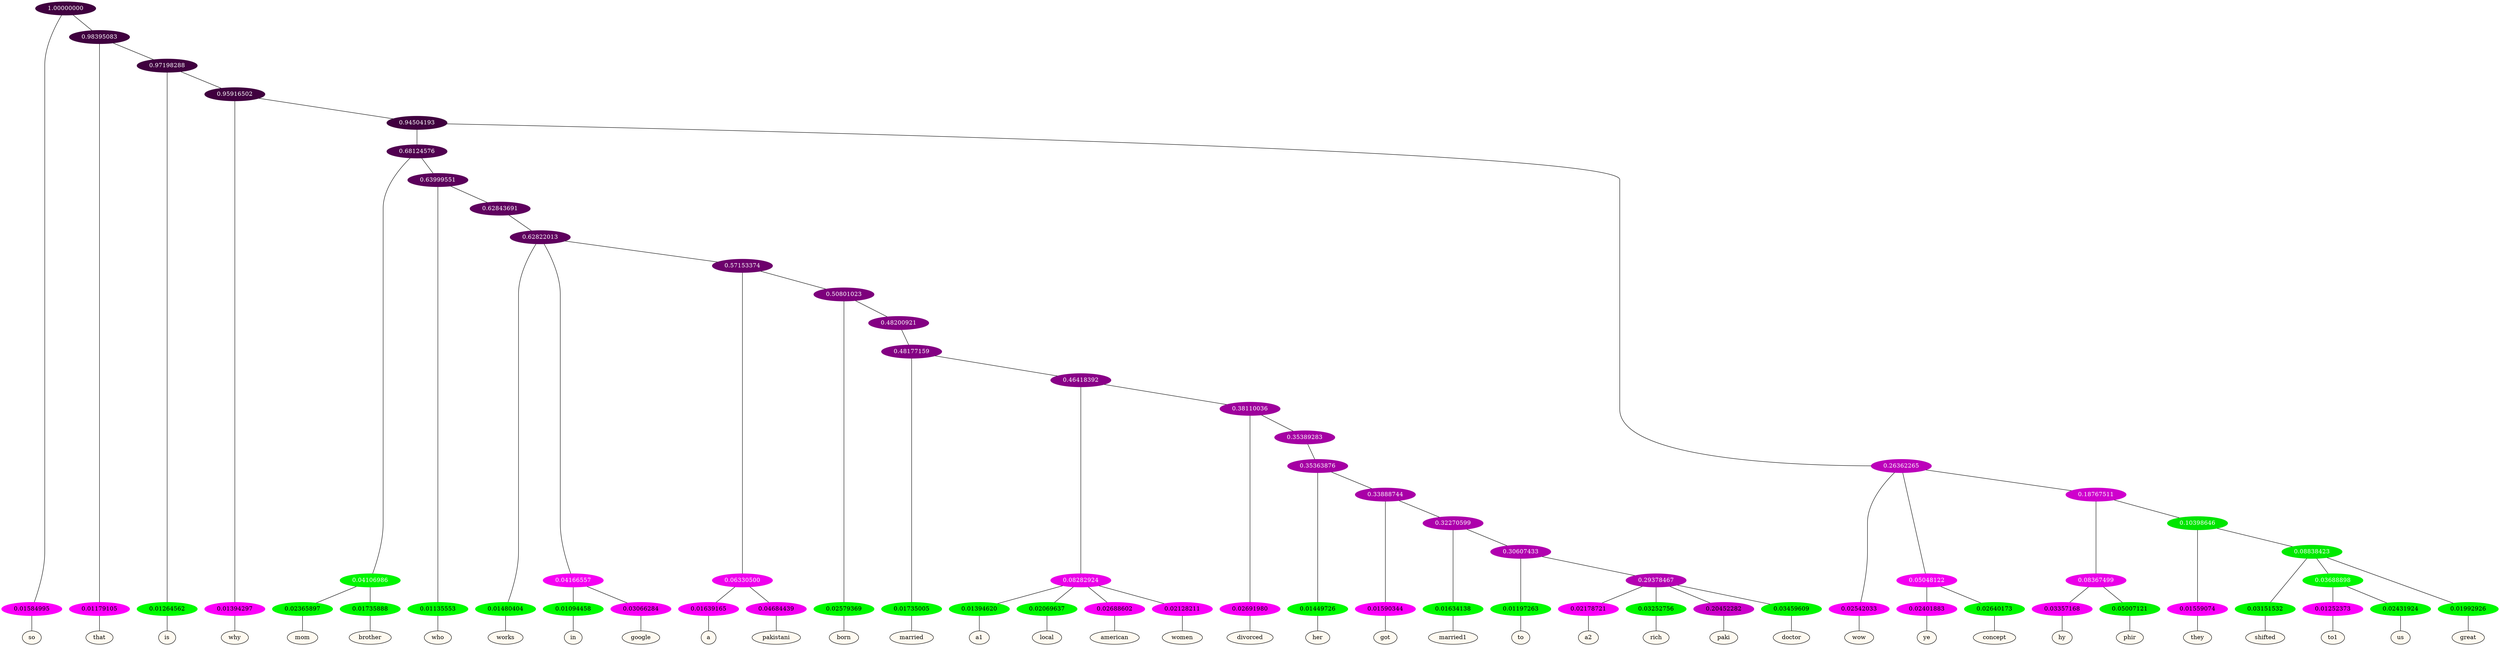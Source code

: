 graph {
	node [format=png height=0.15 nodesep=0.001 ordering=out overlap=prism overlap_scaling=0.01 ranksep=0.001 ratio=0.2 style=filled width=0.15]
	{
		rank=same
		a_w_1 [label=so color=black fillcolor=floralwhite style="filled,solid"]
		a_w_3 [label=that color=black fillcolor=floralwhite style="filled,solid"]
		a_w_5 [label=is color=black fillcolor=floralwhite style="filled,solid"]
		a_w_7 [label=why color=black fillcolor=floralwhite style="filled,solid"]
		a_w_16 [label=mom color=black fillcolor=floralwhite style="filled,solid"]
		a_w_17 [label=brother color=black fillcolor=floralwhite style="filled,solid"]
		a_w_18 [label=who color=black fillcolor=floralwhite style="filled,solid"]
		a_w_29 [label=works color=black fillcolor=floralwhite style="filled,solid"]
		a_w_35 [label=in color=black fillcolor=floralwhite style="filled,solid"]
		a_w_36 [label=google color=black fillcolor=floralwhite style="filled,solid"]
		a_w_41 [label=a color=black fillcolor=floralwhite style="filled,solid"]
		a_w_42 [label=pakistani color=black fillcolor=floralwhite style="filled,solid"]
		a_w_43 [label=born color=black fillcolor=floralwhite style="filled,solid"]
		a_w_46 [label=married color=black fillcolor=floralwhite style="filled,solid"]
		a_w_50 [label=a1 color=black fillcolor=floralwhite style="filled,solid"]
		a_w_51 [label=local color=black fillcolor=floralwhite style="filled,solid"]
		a_w_52 [label=american color=black fillcolor=floralwhite style="filled,solid"]
		a_w_53 [label=women color=black fillcolor=floralwhite style="filled,solid"]
		a_w_54 [label=divorced color=black fillcolor=floralwhite style="filled,solid"]
		a_w_57 [label=her color=black fillcolor=floralwhite style="filled,solid"]
		a_w_59 [label=got color=black fillcolor=floralwhite style="filled,solid"]
		a_w_61 [label=married1 color=black fillcolor=floralwhite style="filled,solid"]
		a_w_63 [label=to color=black fillcolor=floralwhite style="filled,solid"]
		a_w_65 [label=a2 color=black fillcolor=floralwhite style="filled,solid"]
		a_w_66 [label=rich color=black fillcolor=floralwhite style="filled,solid"]
		a_w_67 [label=paki color=black fillcolor=floralwhite style="filled,solid"]
		a_w_68 [label=doctor color=black fillcolor=floralwhite style="filled,solid"]
		a_w_13 [label=wow color=black fillcolor=floralwhite style="filled,solid"]
		a_w_20 [label=ye color=black fillcolor=floralwhite style="filled,solid"]
		a_w_21 [label=concept color=black fillcolor=floralwhite style="filled,solid"]
		a_w_25 [label=hy color=black fillcolor=floralwhite style="filled,solid"]
		a_w_26 [label=phir color=black fillcolor=floralwhite style="filled,solid"]
		a_w_27 [label=they color=black fillcolor=floralwhite style="filled,solid"]
		a_w_32 [label=shifted color=black fillcolor=floralwhite style="filled,solid"]
		a_w_39 [label=to1 color=black fillcolor=floralwhite style="filled,solid"]
		a_w_40 [label=us color=black fillcolor=floralwhite style="filled,solid"]
		a_w_34 [label=great color=black fillcolor=floralwhite style="filled,solid"]
	}
	a_n_1 -- a_w_1
	a_n_3 -- a_w_3
	a_n_5 -- a_w_5
	a_n_7 -- a_w_7
	a_n_16 -- a_w_16
	a_n_17 -- a_w_17
	a_n_18 -- a_w_18
	a_n_29 -- a_w_29
	a_n_35 -- a_w_35
	a_n_36 -- a_w_36
	a_n_41 -- a_w_41
	a_n_42 -- a_w_42
	a_n_43 -- a_w_43
	a_n_46 -- a_w_46
	a_n_50 -- a_w_50
	a_n_51 -- a_w_51
	a_n_52 -- a_w_52
	a_n_53 -- a_w_53
	a_n_54 -- a_w_54
	a_n_57 -- a_w_57
	a_n_59 -- a_w_59
	a_n_61 -- a_w_61
	a_n_63 -- a_w_63
	a_n_65 -- a_w_65
	a_n_66 -- a_w_66
	a_n_67 -- a_w_67
	a_n_68 -- a_w_68
	a_n_13 -- a_w_13
	a_n_20 -- a_w_20
	a_n_21 -- a_w_21
	a_n_25 -- a_w_25
	a_n_26 -- a_w_26
	a_n_27 -- a_w_27
	a_n_32 -- a_w_32
	a_n_39 -- a_w_39
	a_n_40 -- a_w_40
	a_n_34 -- a_w_34
	{
		rank=same
		a_n_1 [label=0.01584995 color="0.835 1.000 0.984" fontcolor=black]
		a_n_3 [label=0.01179105 color="0.835 1.000 0.988" fontcolor=black]
		a_n_5 [label=0.01264562 color="0.334 1.000 0.987" fontcolor=black]
		a_n_7 [label=0.01394297 color="0.835 1.000 0.986" fontcolor=black]
		a_n_16 [label=0.02365897 color="0.334 1.000 0.976" fontcolor=black]
		a_n_17 [label=0.01735888 color="0.334 1.000 0.983" fontcolor=black]
		a_n_18 [label=0.01135553 color="0.334 1.000 0.989" fontcolor=black]
		a_n_29 [label=0.01480404 color="0.334 1.000 0.985" fontcolor=black]
		a_n_35 [label=0.01094458 color="0.334 1.000 0.989" fontcolor=black]
		a_n_36 [label=0.03066284 color="0.835 1.000 0.969" fontcolor=black]
		a_n_41 [label=0.01639165 color="0.835 1.000 0.984" fontcolor=black]
		a_n_42 [label=0.04684439 color="0.835 1.000 0.953" fontcolor=black]
		a_n_43 [label=0.02579369 color="0.334 1.000 0.974" fontcolor=black]
		a_n_46 [label=0.01735005 color="0.334 1.000 0.983" fontcolor=black]
		a_n_50 [label=0.01394620 color="0.334 1.000 0.986" fontcolor=black]
		a_n_51 [label=0.02069637 color="0.334 1.000 0.979" fontcolor=black]
		a_n_52 [label=0.02688602 color="0.835 1.000 0.973" fontcolor=black]
		a_n_53 [label=0.02128211 color="0.835 1.000 0.979" fontcolor=black]
		a_n_54 [label=0.02691980 color="0.835 1.000 0.973" fontcolor=black]
		a_n_57 [label=0.01449726 color="0.334 1.000 0.986" fontcolor=black]
		a_n_59 [label=0.01590344 color="0.835 1.000 0.984" fontcolor=black]
		a_n_61 [label=0.01634138 color="0.334 1.000 0.984" fontcolor=black]
		a_n_63 [label=0.01197263 color="0.334 1.000 0.988" fontcolor=black]
		a_n_65 [label=0.02178721 color="0.835 1.000 0.978" fontcolor=black]
		a_n_66 [label=0.03252756 color="0.334 1.000 0.967" fontcolor=black]
		a_n_67 [label=0.20452282 color="0.835 1.000 0.795" fontcolor=black]
		a_n_68 [label=0.03459609 color="0.334 1.000 0.965" fontcolor=black]
		a_n_13 [label=0.02542033 color="0.835 1.000 0.975" fontcolor=black]
		a_n_20 [label=0.02401883 color="0.835 1.000 0.976" fontcolor=black]
		a_n_21 [label=0.02640173 color="0.334 1.000 0.974" fontcolor=black]
		a_n_25 [label=0.03357168 color="0.835 1.000 0.966" fontcolor=black]
		a_n_26 [label=0.05007121 color="0.334 1.000 0.950" fontcolor=black]
		a_n_27 [label=0.01559074 color="0.835 1.000 0.984" fontcolor=black]
		a_n_32 [label=0.03151532 color="0.334 1.000 0.968" fontcolor=black]
		a_n_39 [label=0.01252373 color="0.835 1.000 0.987" fontcolor=black]
		a_n_40 [label=0.02431924 color="0.334 1.000 0.976" fontcolor=black]
		a_n_34 [label=0.01992926 color="0.334 1.000 0.980" fontcolor=black]
	}
	a_n_0 [label=1.00000000 color="0.835 1.000 0.250" fontcolor=grey99]
	a_n_0 -- a_n_1
	a_n_2 [label=0.98395083 color="0.835 1.000 0.250" fontcolor=grey99]
	a_n_0 -- a_n_2
	a_n_2 -- a_n_3
	a_n_4 [label=0.97198288 color="0.835 1.000 0.250" fontcolor=grey99]
	a_n_2 -- a_n_4
	a_n_4 -- a_n_5
	a_n_6 [label=0.95916502 color="0.835 1.000 0.250" fontcolor=grey99]
	a_n_4 -- a_n_6
	a_n_6 -- a_n_7
	a_n_8 [label=0.94504193 color="0.835 1.000 0.250" fontcolor=grey99]
	a_n_6 -- a_n_8
	a_n_9 [label=0.68124576 color="0.835 1.000 0.319" fontcolor=grey99]
	a_n_8 -- a_n_9
	a_n_10 [label=0.26362265 color="0.835 1.000 0.736" fontcolor=grey99]
	a_n_8 -- a_n_10
	a_n_11 [label=0.04106986 color="0.334 1.000 0.959" fontcolor=grey99]
	a_n_9 -- a_n_11
	a_n_12 [label=0.63999551 color="0.835 1.000 0.360" fontcolor=grey99]
	a_n_9 -- a_n_12
	a_n_10 -- a_n_13
	a_n_14 [label=0.05048122 color="0.835 1.000 0.950" fontcolor=grey99]
	a_n_10 -- a_n_14
	a_n_15 [label=0.18767511 color="0.835 1.000 0.812" fontcolor=grey99]
	a_n_10 -- a_n_15
	a_n_11 -- a_n_16
	a_n_11 -- a_n_17
	a_n_12 -- a_n_18
	a_n_19 [label=0.62843691 color="0.835 1.000 0.372" fontcolor=grey99]
	a_n_12 -- a_n_19
	a_n_14 -- a_n_20
	a_n_14 -- a_n_21
	a_n_22 [label=0.08367499 color="0.835 1.000 0.916" fontcolor=grey99]
	a_n_15 -- a_n_22
	a_n_23 [label=0.10398646 color="0.334 1.000 0.896" fontcolor=grey99]
	a_n_15 -- a_n_23
	a_n_24 [label=0.62822013 color="0.835 1.000 0.372" fontcolor=grey99]
	a_n_19 -- a_n_24
	a_n_22 -- a_n_25
	a_n_22 -- a_n_26
	a_n_23 -- a_n_27
	a_n_28 [label=0.08838423 color="0.334 1.000 0.912" fontcolor=grey99]
	a_n_23 -- a_n_28
	a_n_24 -- a_n_29
	a_n_30 [label=0.04166557 color="0.835 1.000 0.958" fontcolor=grey99]
	a_n_24 -- a_n_30
	a_n_31 [label=0.57153374 color="0.835 1.000 0.428" fontcolor=grey99]
	a_n_24 -- a_n_31
	a_n_28 -- a_n_32
	a_n_33 [label=0.03688898 color="0.334 1.000 0.963" fontcolor=grey99]
	a_n_28 -- a_n_33
	a_n_28 -- a_n_34
	a_n_30 -- a_n_35
	a_n_30 -- a_n_36
	a_n_37 [label=0.06330500 color="0.835 1.000 0.937" fontcolor=grey99]
	a_n_31 -- a_n_37
	a_n_38 [label=0.50801023 color="0.835 1.000 0.492" fontcolor=grey99]
	a_n_31 -- a_n_38
	a_n_33 -- a_n_39
	a_n_33 -- a_n_40
	a_n_37 -- a_n_41
	a_n_37 -- a_n_42
	a_n_38 -- a_n_43
	a_n_44 [label=0.48200921 color="0.835 1.000 0.518" fontcolor=grey99]
	a_n_38 -- a_n_44
	a_n_45 [label=0.48177159 color="0.835 1.000 0.518" fontcolor=grey99]
	a_n_44 -- a_n_45
	a_n_45 -- a_n_46
	a_n_47 [label=0.46418392 color="0.835 1.000 0.536" fontcolor=grey99]
	a_n_45 -- a_n_47
	a_n_48 [label=0.08282924 color="0.835 1.000 0.917" fontcolor=grey99]
	a_n_47 -- a_n_48
	a_n_49 [label=0.38110036 color="0.835 1.000 0.619" fontcolor=grey99]
	a_n_47 -- a_n_49
	a_n_48 -- a_n_50
	a_n_48 -- a_n_51
	a_n_48 -- a_n_52
	a_n_48 -- a_n_53
	a_n_49 -- a_n_54
	a_n_55 [label=0.35389283 color="0.835 1.000 0.646" fontcolor=grey99]
	a_n_49 -- a_n_55
	a_n_56 [label=0.35363876 color="0.835 1.000 0.646" fontcolor=grey99]
	a_n_55 -- a_n_56
	a_n_56 -- a_n_57
	a_n_58 [label=0.33888744 color="0.835 1.000 0.661" fontcolor=grey99]
	a_n_56 -- a_n_58
	a_n_58 -- a_n_59
	a_n_60 [label=0.32270599 color="0.835 1.000 0.677" fontcolor=grey99]
	a_n_58 -- a_n_60
	a_n_60 -- a_n_61
	a_n_62 [label=0.30607433 color="0.835 1.000 0.694" fontcolor=grey99]
	a_n_60 -- a_n_62
	a_n_62 -- a_n_63
	a_n_64 [label=0.29378467 color="0.835 1.000 0.706" fontcolor=grey99]
	a_n_62 -- a_n_64
	a_n_64 -- a_n_65
	a_n_64 -- a_n_66
	a_n_64 -- a_n_67
	a_n_64 -- a_n_68
}

